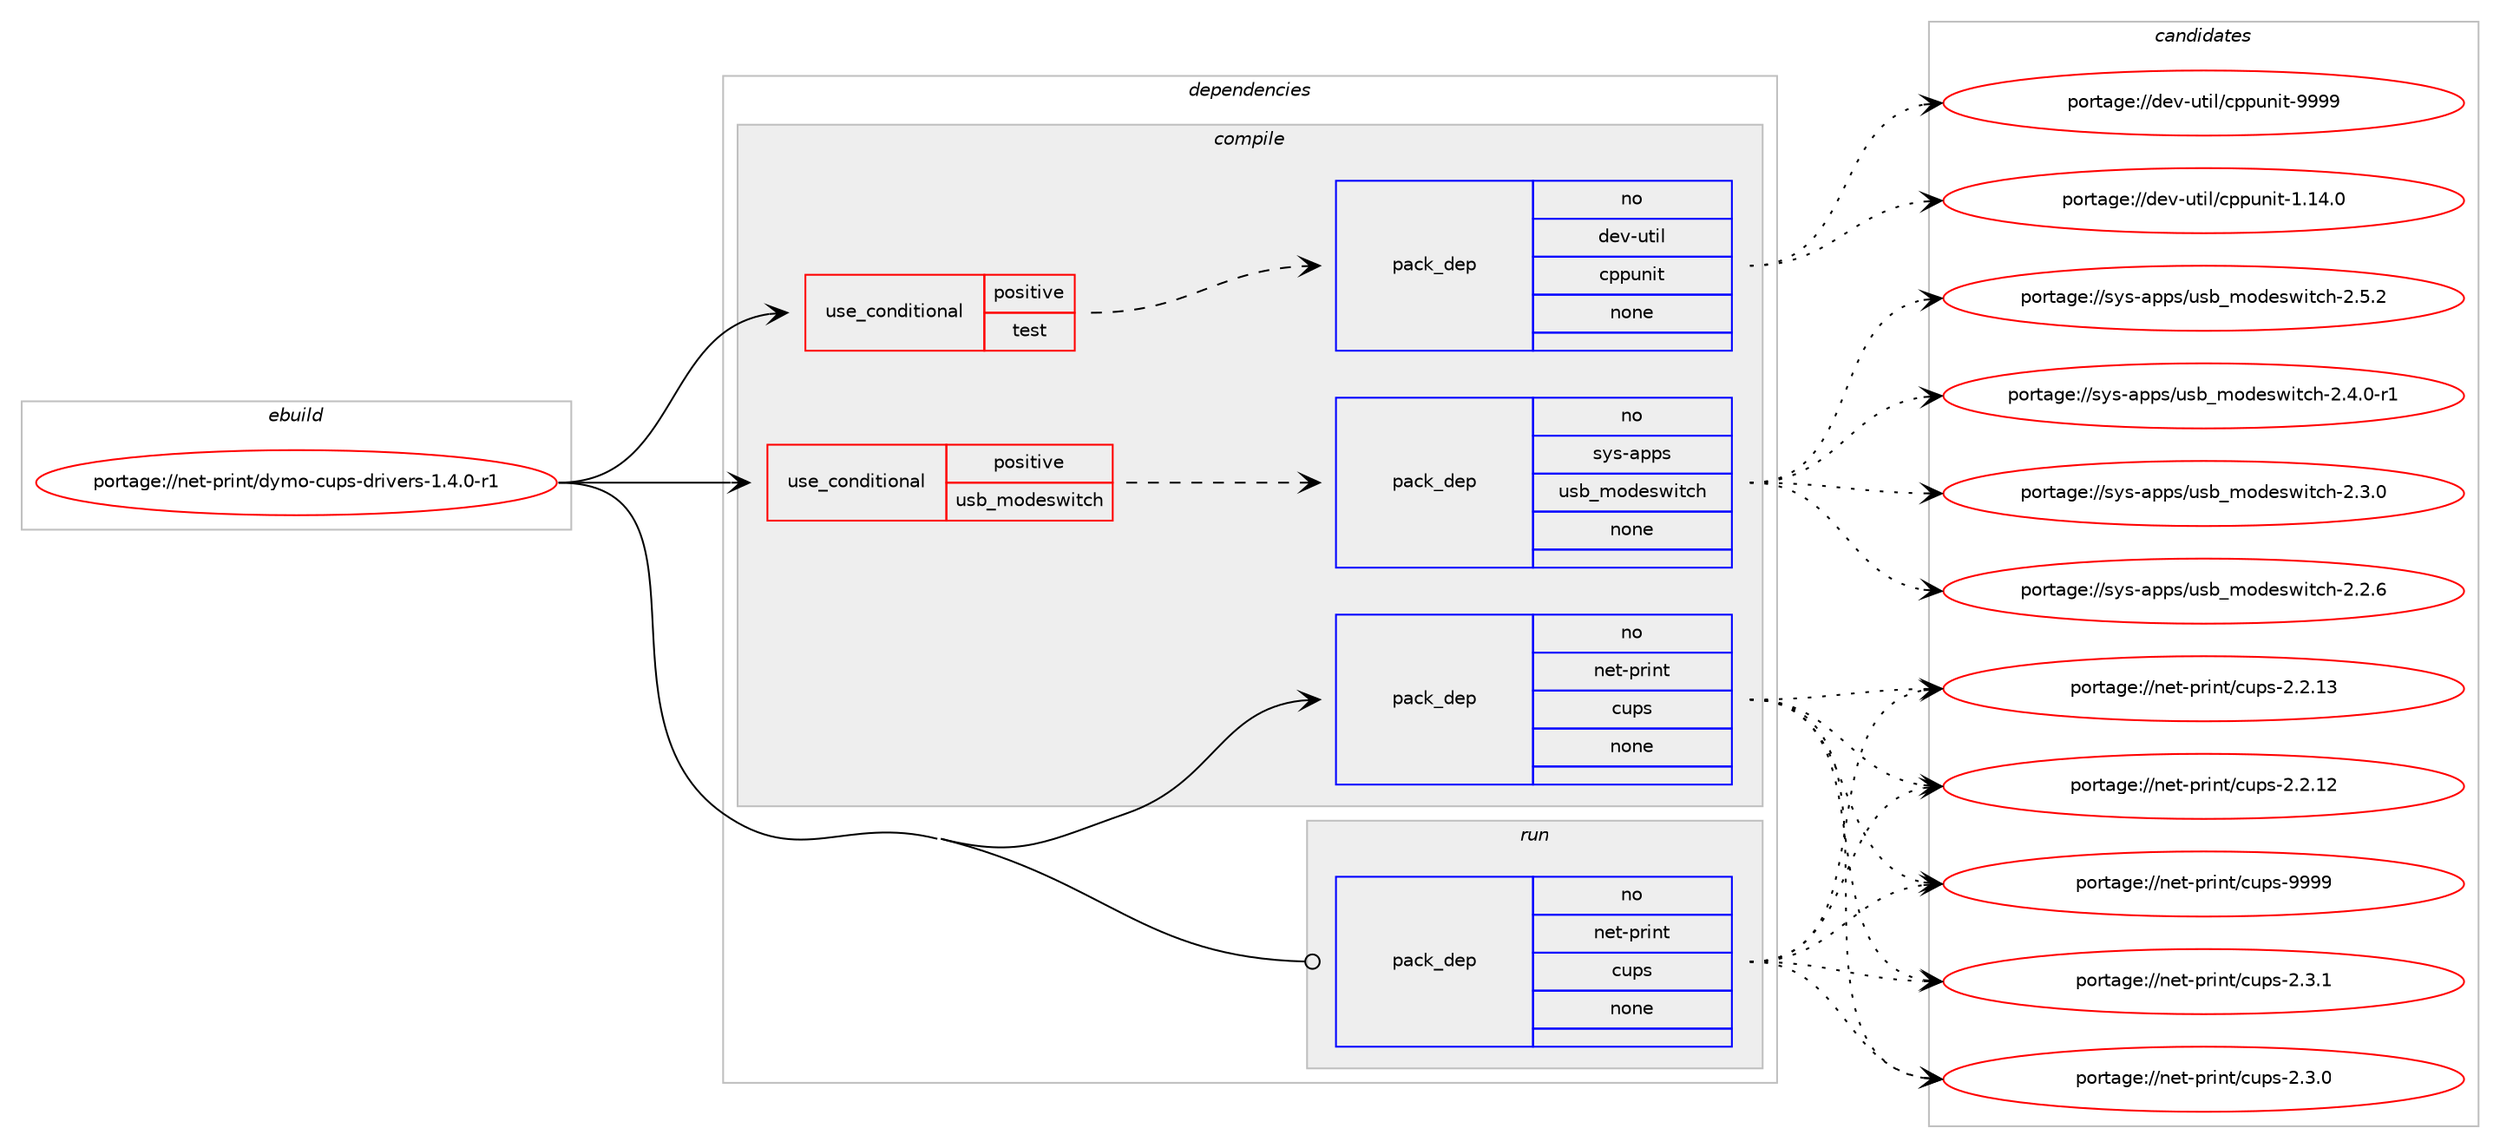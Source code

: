digraph prolog {

# *************
# Graph options
# *************

newrank=true;
concentrate=true;
compound=true;
graph [rankdir=LR,fontname=Helvetica,fontsize=10,ranksep=1.5];#, ranksep=2.5, nodesep=0.2];
edge  [arrowhead=vee];
node  [fontname=Helvetica,fontsize=10];

# **********
# The ebuild
# **********

subgraph cluster_leftcol {
color=gray;
rank=same;
label=<<i>ebuild</i>>;
id [label="portage://net-print/dymo-cups-drivers-1.4.0-r1", color=red, width=4, href="../net-print/dymo-cups-drivers-1.4.0-r1.svg"];
}

# ****************
# The dependencies
# ****************

subgraph cluster_midcol {
color=gray;
label=<<i>dependencies</i>>;
subgraph cluster_compile {
fillcolor="#eeeeee";
style=filled;
label=<<i>compile</i>>;
subgraph cond13315 {
dependency67403 [label=<<TABLE BORDER="0" CELLBORDER="1" CELLSPACING="0" CELLPADDING="4"><TR><TD ROWSPAN="3" CELLPADDING="10">use_conditional</TD></TR><TR><TD>positive</TD></TR><TR><TD>test</TD></TR></TABLE>>, shape=none, color=red];
subgraph pack52733 {
dependency67404 [label=<<TABLE BORDER="0" CELLBORDER="1" CELLSPACING="0" CELLPADDING="4" WIDTH="220"><TR><TD ROWSPAN="6" CELLPADDING="30">pack_dep</TD></TR><TR><TD WIDTH="110">no</TD></TR><TR><TD>dev-util</TD></TR><TR><TD>cppunit</TD></TR><TR><TD>none</TD></TR><TR><TD></TD></TR></TABLE>>, shape=none, color=blue];
}
dependency67403:e -> dependency67404:w [weight=20,style="dashed",arrowhead="vee"];
}
id:e -> dependency67403:w [weight=20,style="solid",arrowhead="vee"];
subgraph cond13316 {
dependency67405 [label=<<TABLE BORDER="0" CELLBORDER="1" CELLSPACING="0" CELLPADDING="4"><TR><TD ROWSPAN="3" CELLPADDING="10">use_conditional</TD></TR><TR><TD>positive</TD></TR><TR><TD>usb_modeswitch</TD></TR></TABLE>>, shape=none, color=red];
subgraph pack52734 {
dependency67406 [label=<<TABLE BORDER="0" CELLBORDER="1" CELLSPACING="0" CELLPADDING="4" WIDTH="220"><TR><TD ROWSPAN="6" CELLPADDING="30">pack_dep</TD></TR><TR><TD WIDTH="110">no</TD></TR><TR><TD>sys-apps</TD></TR><TR><TD>usb_modeswitch</TD></TR><TR><TD>none</TD></TR><TR><TD></TD></TR></TABLE>>, shape=none, color=blue];
}
dependency67405:e -> dependency67406:w [weight=20,style="dashed",arrowhead="vee"];
}
id:e -> dependency67405:w [weight=20,style="solid",arrowhead="vee"];
subgraph pack52735 {
dependency67407 [label=<<TABLE BORDER="0" CELLBORDER="1" CELLSPACING="0" CELLPADDING="4" WIDTH="220"><TR><TD ROWSPAN="6" CELLPADDING="30">pack_dep</TD></TR><TR><TD WIDTH="110">no</TD></TR><TR><TD>net-print</TD></TR><TR><TD>cups</TD></TR><TR><TD>none</TD></TR><TR><TD></TD></TR></TABLE>>, shape=none, color=blue];
}
id:e -> dependency67407:w [weight=20,style="solid",arrowhead="vee"];
}
subgraph cluster_compileandrun {
fillcolor="#eeeeee";
style=filled;
label=<<i>compile and run</i>>;
}
subgraph cluster_run {
fillcolor="#eeeeee";
style=filled;
label=<<i>run</i>>;
subgraph pack52736 {
dependency67408 [label=<<TABLE BORDER="0" CELLBORDER="1" CELLSPACING="0" CELLPADDING="4" WIDTH="220"><TR><TD ROWSPAN="6" CELLPADDING="30">pack_dep</TD></TR><TR><TD WIDTH="110">no</TD></TR><TR><TD>net-print</TD></TR><TR><TD>cups</TD></TR><TR><TD>none</TD></TR><TR><TD></TD></TR></TABLE>>, shape=none, color=blue];
}
id:e -> dependency67408:w [weight=20,style="solid",arrowhead="odot"];
}
}

# **************
# The candidates
# **************

subgraph cluster_choices {
rank=same;
color=gray;
label=<<i>candidates</i>>;

subgraph choice52733 {
color=black;
nodesep=1;
choice1001011184511711610510847991121121171101051164557575757 [label="portage://dev-util/cppunit-9999", color=red, width=4,href="../dev-util/cppunit-9999.svg"];
choice10010111845117116105108479911211211711010511645494649524648 [label="portage://dev-util/cppunit-1.14.0", color=red, width=4,href="../dev-util/cppunit-1.14.0.svg"];
dependency67404:e -> choice1001011184511711610510847991121121171101051164557575757:w [style=dotted,weight="100"];
dependency67404:e -> choice10010111845117116105108479911211211711010511645494649524648:w [style=dotted,weight="100"];
}
subgraph choice52734 {
color=black;
nodesep=1;
choice115121115459711211211547117115989510911110010111511910511699104455046534650 [label="portage://sys-apps/usb_modeswitch-2.5.2", color=red, width=4,href="../sys-apps/usb_modeswitch-2.5.2.svg"];
choice1151211154597112112115471171159895109111100101115119105116991044550465246484511449 [label="portage://sys-apps/usb_modeswitch-2.4.0-r1", color=red, width=4,href="../sys-apps/usb_modeswitch-2.4.0-r1.svg"];
choice115121115459711211211547117115989510911110010111511910511699104455046514648 [label="portage://sys-apps/usb_modeswitch-2.3.0", color=red, width=4,href="../sys-apps/usb_modeswitch-2.3.0.svg"];
choice115121115459711211211547117115989510911110010111511910511699104455046504654 [label="portage://sys-apps/usb_modeswitch-2.2.6", color=red, width=4,href="../sys-apps/usb_modeswitch-2.2.6.svg"];
dependency67406:e -> choice115121115459711211211547117115989510911110010111511910511699104455046534650:w [style=dotted,weight="100"];
dependency67406:e -> choice1151211154597112112115471171159895109111100101115119105116991044550465246484511449:w [style=dotted,weight="100"];
dependency67406:e -> choice115121115459711211211547117115989510911110010111511910511699104455046514648:w [style=dotted,weight="100"];
dependency67406:e -> choice115121115459711211211547117115989510911110010111511910511699104455046504654:w [style=dotted,weight="100"];
}
subgraph choice52735 {
color=black;
nodesep=1;
choice1101011164511211410511011647991171121154557575757 [label="portage://net-print/cups-9999", color=red, width=4,href="../net-print/cups-9999.svg"];
choice110101116451121141051101164799117112115455046514649 [label="portage://net-print/cups-2.3.1", color=red, width=4,href="../net-print/cups-2.3.1.svg"];
choice110101116451121141051101164799117112115455046514648 [label="portage://net-print/cups-2.3.0", color=red, width=4,href="../net-print/cups-2.3.0.svg"];
choice11010111645112114105110116479911711211545504650464951 [label="portage://net-print/cups-2.2.13", color=red, width=4,href="../net-print/cups-2.2.13.svg"];
choice11010111645112114105110116479911711211545504650464950 [label="portage://net-print/cups-2.2.12", color=red, width=4,href="../net-print/cups-2.2.12.svg"];
dependency67407:e -> choice1101011164511211410511011647991171121154557575757:w [style=dotted,weight="100"];
dependency67407:e -> choice110101116451121141051101164799117112115455046514649:w [style=dotted,weight="100"];
dependency67407:e -> choice110101116451121141051101164799117112115455046514648:w [style=dotted,weight="100"];
dependency67407:e -> choice11010111645112114105110116479911711211545504650464951:w [style=dotted,weight="100"];
dependency67407:e -> choice11010111645112114105110116479911711211545504650464950:w [style=dotted,weight="100"];
}
subgraph choice52736 {
color=black;
nodesep=1;
choice1101011164511211410511011647991171121154557575757 [label="portage://net-print/cups-9999", color=red, width=4,href="../net-print/cups-9999.svg"];
choice110101116451121141051101164799117112115455046514649 [label="portage://net-print/cups-2.3.1", color=red, width=4,href="../net-print/cups-2.3.1.svg"];
choice110101116451121141051101164799117112115455046514648 [label="portage://net-print/cups-2.3.0", color=red, width=4,href="../net-print/cups-2.3.0.svg"];
choice11010111645112114105110116479911711211545504650464951 [label="portage://net-print/cups-2.2.13", color=red, width=4,href="../net-print/cups-2.2.13.svg"];
choice11010111645112114105110116479911711211545504650464950 [label="portage://net-print/cups-2.2.12", color=red, width=4,href="../net-print/cups-2.2.12.svg"];
dependency67408:e -> choice1101011164511211410511011647991171121154557575757:w [style=dotted,weight="100"];
dependency67408:e -> choice110101116451121141051101164799117112115455046514649:w [style=dotted,weight="100"];
dependency67408:e -> choice110101116451121141051101164799117112115455046514648:w [style=dotted,weight="100"];
dependency67408:e -> choice11010111645112114105110116479911711211545504650464951:w [style=dotted,weight="100"];
dependency67408:e -> choice11010111645112114105110116479911711211545504650464950:w [style=dotted,weight="100"];
}
}

}
